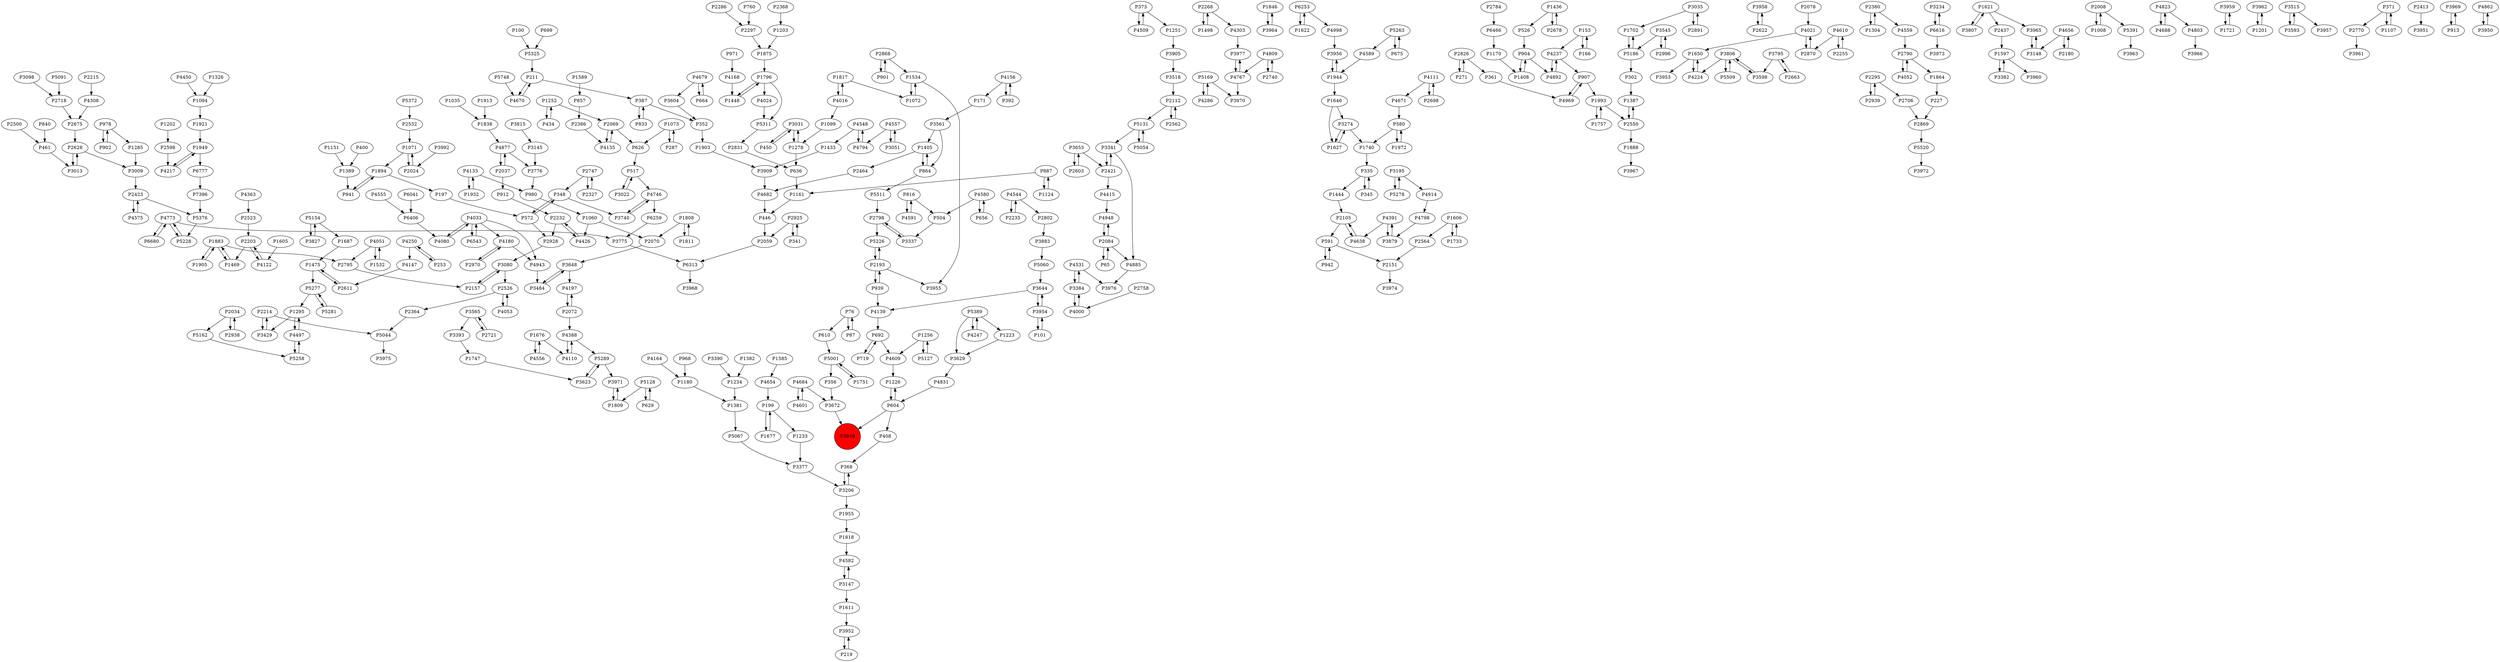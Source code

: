 digraph {
	P3031 -> P1278
	P4133 -> P1932
	P1921 -> P1949
	P517 -> P4746
	P3909 -> P4682
	P968 -> P1180
	P1256 -> P5127
	P4877 -> P2037
	P3905 -> P3518
	P2072 -> P4197
	P816 -> P4591
	P1687 -> P1475
	P3977 -> P4767
	P1846 -> P3964
	P2802 -> P3883
	P6253 -> P1622
	P6680 -> P4773
	P1702 -> P5186
	P3992 -> P2024
	P4654 -> P199
	P504 -> P3337
	P3958 -> P2622
	P4033 -> P6543
	P4575 -> P2423
	P3195 -> P5278
	P580 -> P1740
	P2327 -> P2747
	P939 -> P2193
	P387 -> P352
	P3341 -> P2421
	P1646 -> P3274
	P604 -> P1226
	P1747 -> P3623
	P4426 -> P2232
	P2523 -> P2203
	P4033 -> P4180
	P4197 -> P2072
	P2364 -> P5044
	P1252 -> P434
	P2603 -> P3653
	P840 -> P461
	P65 -> P2084
	P4053 -> P2526
	P3954 -> P101
	P2747 -> P2327
	P1226 -> P604
	P4021 -> P1650
	P1676 -> P4556
	P2297 -> P1875
	P3648 -> P4197
	P1234 -> P1381
	P1949 -> P4217
	P387 -> P833
	P4391 -> P4638
	P5128 -> P1809
	P942 -> P591
	P2084 -> P65
	P2059 -> P6313
	P3604 -> P352
	P5154 -> P1687
	P5289 -> P3623
	P4544 -> P2802
	P5376 -> P5228
	P4156 -> P171
	P253 -> P4250
	P3883 -> P5060
	P1894 -> P197
	P2295 -> P2939
	P335 -> P1444
	P2232 -> P2928
	P4809 -> P2740
	P6777 -> P7396
	P1993 -> P1757
	P4217 -> P1949
	P2157 -> P3080
	P4237 -> P4892
	P2928 -> P3080
	P1475 -> P5277
	P6313 -> P3968
	P408 -> P368
	P2070 -> P3648
	P2037 -> P912
	P626 -> P517
	P1894 -> P941
	P1251 -> P3905
	P3234 -> P6616
	P3776 -> P980
	P2564 -> P2151
	P1124 -> P887
	P2437 -> P1597
	P2112 -> P5131
	P199 -> P1677
	P1808 -> P1811
	P2423 -> P5376
	P971 -> P4168
	P5060 -> P3644
	P5748 -> P4670
	P2423 -> P4575
	P1605 -> P4122
	P5044 -> P3975
	P199 -> P1233
	P4111 -> P4671
	P3274 -> P1627
	P4556 -> P1676
	P5258 -> P4497
	P3545 -> P2996
	P1606 -> P2564
	P1295 -> P4497
	P5131 -> P5054
	P4548 -> P4794
	P912 -> P2232
	P3644 -> P3954
	P4773 -> P6680
	P3598 -> P3806
	P4033 -> P4943
	P4052 -> P2790
	P864 -> P5511
	P4237 -> P907
	P4682 -> P446
	P4286 -> P5169
	P1099 -> P1278
	P1622 -> P6253
	P1864 -> P227
	P604 -> P3949
	P1256 -> P4609
	P5520 -> P3972
	P4798 -> P3879
	P5311 -> P2831
	P5391 -> P3963
	P1883 -> P1469
	P907 -> P1993
	P857 -> P2386
	P1757 -> P1993
	P5169 -> P4286
	P4509 -> P373
	P2105 -> P4638
	P3195 -> P4914
	P5226 -> P2193
	P2268 -> P1498
	P352 -> P1903
	P2826 -> P271
	P3337 -> P2798
	P816 -> P504
	P4943 -> P3484
	P3013 -> P2628
	P101 -> P3954
	P5278 -> P3195
	P4544 -> P2235
	P4147 -> P2611
	P1534 -> P1072
	P2069 -> P4135
	P3051 -> P4557
	P2798 -> P3337
	P2084 -> P4885
	P1905 -> P1883
	P4823 -> P4688
	P4139 -> P692
	P1597 -> P3382
	P904 -> P1408
	P6616 -> P3973
	P4767 -> P3970
	P5169 -> P3970
	P3959 -> P1721
	P1161 -> P446
	P901 -> P2868
	P1944 -> P1646
	P4168 -> P1448
	P5511 -> P2798
	P4497 -> P1295
	P1381 -> P5067
	P4638 -> P2105
	P2180 -> P4656
	P1223 -> P3629
	P1740 -> P335
	P3962 -> P1201
	P4823 -> P4803
	P1875 -> P1796
	P1008 -> P2008
	P5372 -> P2532
	P5067 -> P3377
	P4831 -> P604
	P1932 -> P4133
	P3145 -> P3776
	P4656 -> P3148
	P1796 -> P4024
	P1498 -> P2268
	P302 -> P1387
	P3515 -> P3593
	P2380 -> P1304
	P4024 -> P5311
	P1676 -> P4110
	P371 -> P2770
	P2069 -> P626
	P3393 -> P1747
	P1627 -> P3274
	P902 -> P978
	P1611 -> P3952
	P1382 -> P1234
	P1060 -> P4426
	P760 -> P2297
	P2758 -> P4000
	P1295 -> P3429
	P4388 -> P5289
	P3593 -> P3515
	P4080 -> P4033
	P1405 -> P864
	P580 -> P1972
	P271 -> P2826
	P5091 -> P2718
	P5186 -> P302
	P2295 -> P2706
	P907 -> P4969
	P904 -> P4892
	P1817 -> P4016
	P3147 -> P1611
	P2622 -> P3958
	P4557 -> P3051
	P4591 -> P816
	P3274 -> P1740
	P5281 -> P5277
	P3807 -> P1621
	P4388 -> P4110
	P461 -> P3013
	P1252 -> P2069
	P4033 -> P4080
	P2413 -> P3951
	P1944 -> P3956
	P4601 -> P4684
	P2203 -> P1469
	P636 -> P1161
	P2380 -> P4559
	P4773 -> P3775
	P171 -> P3561
	P3384 -> P4000
	P887 -> P1161
	P4809 -> P4767
	P1304 -> P2380
	P692 -> P4609
	P5389 -> P1223
	P1589 -> P857
	P1448 -> P1796
	P5277 -> P5281
	P1436 -> P526
	P4679 -> P664
	P6259 -> P3775
	P2421 -> P4415
	P392 -> P4156
	P5228 -> P4773
	P2970 -> P4180
	P219 -> P3952
	P2072 -> P4388
	P4135 -> P2069
	P2747 -> P348
	P4609 -> P1226
	P5325 -> P211
	P5154 -> P3827
	P2105 -> P591
	P371 -> P1107
	P3341 -> P4885
	P1436 -> P2678
	P153 -> P166
	P446 -> P2059
	P1203 -> P1875
	P348 -> P572
	P1621 -> P2437
	P2826 -> P361
	P4016 -> P1099
	P2214 -> P3429
	P4224 -> P1650
	P2532 -> P1071
	P4051 -> P2795
	P1751 -> P5001
	P4531 -> P3976
	P3080 -> P2157
	P3515 -> P3957
	P3035 -> P2891
	P1888 -> P3967
	P572 -> P348
	P3815 -> P3145
	P3954 -> P3644
	P3098 -> P2718
	P4885 -> P3976
	P4892 -> P4237
	P335 -> P345
	P5277 -> P1295
	P1677 -> P199
	P5162 -> P5258
	P1202 -> P2598
	P4557 -> P4794
	P2526 -> P4053
	P1060 -> P2070
	P4688 -> P4823
	P3031 -> P450
	P1107 -> P371
	P4559 -> P2790
	P4000 -> P3384
	P2663 -> P3795
	P2215 -> P4308
	P1597 -> P3960
	P3879 -> P4391
	P450 -> P3031
	P1180 -> P1381
	P4180 -> P4943
	P1818 -> P4582
	P3969 -> P913
	P356 -> P3672
	P4684 -> P3672
	P4303 -> P3977
	P2421 -> P3341
	P3382 -> P1597
	P2034 -> P2938
	P3080 -> P2526
	P2718 -> P2675
	P4164 -> P1180
	P4803 -> P3966
	P3971 -> P1809
	P1733 -> P1606
	P2598 -> P4217
	P197 -> P572
	P1993 -> P2550
	P1838 -> P4877
	P3545 -> P5186
	P2268 -> P4303
	P2939 -> P2295
	P400 -> P1389
	P5131 -> P3341
	P4122 -> P2203
	P2386 -> P4135
	P434 -> P1252
	P6543 -> P4033
	P2500 -> P461
	P5127 -> P1256
	P3653 -> P2603
	P864 -> P1405
	P4862 -> P3950
	P3035 -> P1702
	P100 -> P5325
	P3965 -> P3148
	P2203 -> P4122
	P4391 -> P3879
	P3022 -> P517
	P1949 -> P6777
	P4247 -> P5389
	P1170 -> P1408
	P3565 -> P2721
	P6253 -> P4998
	P2628 -> P3013
	P3648 -> P3484
	P2996 -> P3545
	P3653 -> P2421
	P2938 -> P2034
	P4998 -> P3956
	P1326 -> P1094
	P2193 -> P939
	P4877 -> P3776
	P1094 -> P1921
	P2831 -> P636
	P3384 -> P4531
	P368 -> P3206
	P76 -> P87
	P373 -> P1251
	P6466 -> P1170
	P6406 -> P4080
	P629 -> P5128
	P4589 -> P1944
	P4111 -> P2698
	P87 -> P76
	P2562 -> P2112
	P1408 -> P904
	P4016 -> P1817
	P1534 -> P3955
	P1469 -> P1883
	P361 -> P4969
	P1883 -> P1905
	P4021 -> P2870
	P2034 -> P5162
	P2698 -> P4111
	P4580 -> P504
	P526 -> P904
	P2151 -> P3974
	P4684 -> P4601
	P7396 -> P5376
	P153 -> P4237
	P1621 -> P3965
	P2798 -> P5226
	P978 -> P902
	P2214 -> P5044
	P5186 -> P1702
	P3377 -> P3206
	P978 -> P1285
	P4773 -> P5228
	P4250 -> P4147
	P5289 -> P3971
	P1475 -> P2611
	P4610 -> P2870
	P1721 -> P3959
	P2024 -> P1071
	P2084 -> P4948
	P3956 -> P1944
	P3806 -> P4224
	P2550 -> P1888
	P1387 -> P2550
	P348 -> P3740
	P4746 -> P6259
	P3672 -> P3949
	P211 -> P387
	P2868 -> P1534
	P1201 -> P3962
	P1071 -> P1894
	P2286 -> P2297
	P4110 -> P4388
	P939 -> P4139
	P692 -> P719
	P656 -> P4580
	P341 -> P2925
	P1073 -> P287
	P5263 -> P4589
	P3429 -> P2214
	P1285 -> P3009
	P4156 -> P392
	P1646 -> P1627
	P76 -> P610
	P2008 -> P5391
	P4746 -> P3740
	P3795 -> P2663
	P3827 -> P5154
	P3561 -> P1405
	P1650 -> P4224
	P4582 -> P3147
	P3206 -> P1955
	P1817 -> P1072
	P4670 -> P211
	P2706 -> P2869
	P4948 -> P2084
	P4548 -> P1433
	P1883 -> P2795
	P2675 -> P2628
	P287 -> P1073
	P3795 -> P3598
	P591 -> P942
	P1903 -> P3909
	P3518 -> P2112
	P2611 -> P1475
	P2078 -> P4021
	P1585 -> P4654
	P3644 -> P4139
	P2232 -> P4426
	P1811 -> P1808
	P5389 -> P4247
	P3775 -> P6313
	P5509 -> P3806
	P4679 -> P3604
	P2008 -> P1008
	P3740 -> P4746
	P1233 -> P3377
	P675 -> P5263
	P5389 -> P3629
	P3561 -> P864
	P5001 -> P1751
	P4794 -> P4548
	P4610 -> P2255
	P1955 -> P1818
	P833 -> P387
	P373 -> P4509
	P2193 -> P3955
	P2721 -> P3565
	P610 -> P5001
	P5263 -> P675
	P2112 -> P2562
	P1808 -> P2070
	P3964 -> P1846
	P2678 -> P1436
	P1072 -> P1534
	P4133 -> P980
	P2526 -> P2364
	P3950 -> P4862
	P3206 -> P368
	P4555 -> P6406
	P3952 -> P219
	P1796 -> P5311
	P1151 -> P1389
	P4531 -> P3384
	P1071 -> P2024
	P1650 -> P3953
	P2193 -> P5226
	P2784 -> P6466
	P887 -> P1124
	P3009 -> P2423
	P4671 -> P580
	P699 -> P5325
	P3629 -> P4831
	P4180 -> P2970
	P1796 -> P1448
	P227 -> P2869
	P1278 -> P3031
	P2368 -> P1203
	P4250 -> P253
	P3623 -> P5289
	P3484 -> P3648
	P1606 -> P1733
	P2790 -> P1864
	P345 -> P335
	P2255 -> P4610
	P2037 -> P4877
	P4450 -> P1094
	P3147 -> P4582
	P3390 -> P1234
	P913 -> P3969
	P5001 -> P356
	P6041 -> P6406
	P4363 -> P2523
	P1035 -> P1838
	P1433 -> P3909
	P2790 -> P4052
	P980 -> P1060
	P719 -> P692
	P5128 -> P629
	P1405 -> P2464
	P4051 -> P1532
	P2770 -> P3961
	P1278 -> P636
	P2235 -> P4544
	P2870 -> P4021
	P3806 -> P5509
	P4415 -> P4948
	P166 -> P153
	P591 -> P2151
	P3148 -> P3965
	P4497 -> P5258
	P517 -> P3022
	P4767 -> P3977
	P3565 -> P3393
	P2869 -> P5520
	P572 -> P2928
	P1389 -> P941
	P2795 -> P2157
	P5054 -> P5131
	P2550 -> P1387
	P6616 -> P3234
	P604 -> P408
	P2891 -> P3035
	P4656 -> P2180
	P1444 -> P2105
	P2925 -> P2059
	P4580 -> P656
	P1809 -> P3971
	P1972 -> P580
	P3806 -> P3598
	P664 -> P4679
	P2740 -> P4809
	P1621 -> P3807
	P2464 -> P4682
	P1532 -> P4051
	P2925 -> P341
	P2868 -> P901
	P941 -> P1894
	P1073 -> P626
	P211 -> P4670
	P4969 -> P907
	P2628 -> P3009
	P4308 -> P2675
	P1913 -> P1838
	P4914 -> P4798
	P3949 [shape=circle]
	P3949 [style=filled]
	P3949 [fillcolor=red]
}
